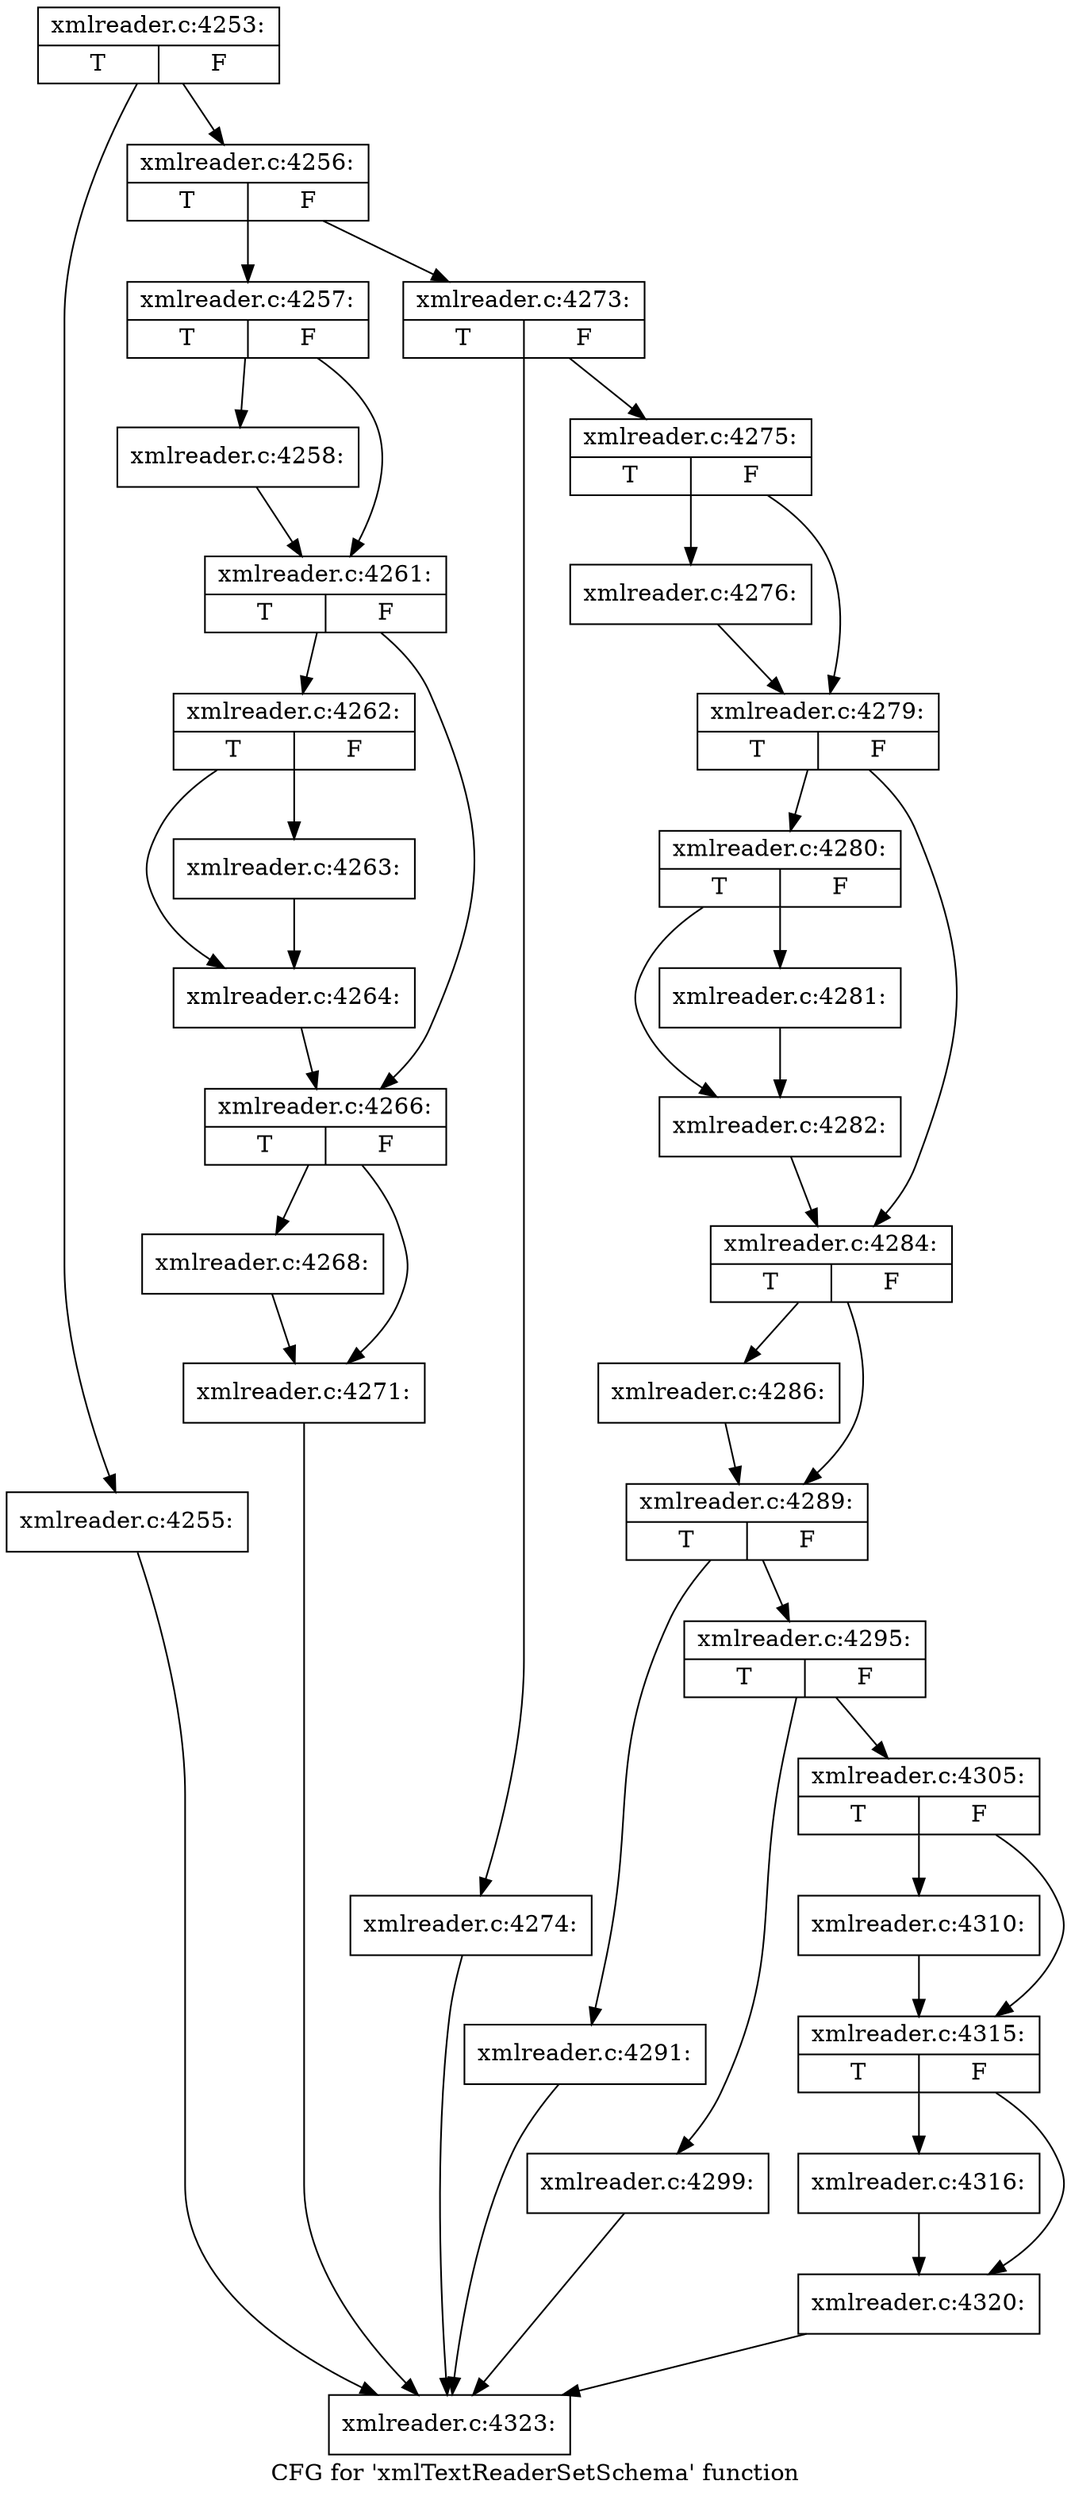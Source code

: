 digraph "CFG for 'xmlTextReaderSetSchema' function" {
	label="CFG for 'xmlTextReaderSetSchema' function";

	Node0x487c980 [shape=record,label="{xmlreader.c:4253:|{<s0>T|<s1>F}}"];
	Node0x487c980 -> Node0x48861c0;
	Node0x487c980 -> Node0x4886210;
	Node0x48861c0 [shape=record,label="{xmlreader.c:4255:}"];
	Node0x48861c0 -> Node0x48704e0;
	Node0x4886210 [shape=record,label="{xmlreader.c:4256:|{<s0>T|<s1>F}}"];
	Node0x4886210 -> Node0x48866d0;
	Node0x4886210 -> Node0x4886720;
	Node0x48866d0 [shape=record,label="{xmlreader.c:4257:|{<s0>T|<s1>F}}"];
	Node0x48866d0 -> Node0x4886ae0;
	Node0x48866d0 -> Node0x4886b30;
	Node0x4886ae0 [shape=record,label="{xmlreader.c:4258:}"];
	Node0x4886ae0 -> Node0x4886b30;
	Node0x4886b30 [shape=record,label="{xmlreader.c:4261:|{<s0>T|<s1>F}}"];
	Node0x4886b30 -> Node0x4887510;
	Node0x4886b30 -> Node0x4887560;
	Node0x4887510 [shape=record,label="{xmlreader.c:4262:|{<s0>T|<s1>F}}"];
	Node0x4887510 -> Node0x4887aa0;
	Node0x4887510 -> Node0x4887a50;
	Node0x4887a50 [shape=record,label="{xmlreader.c:4263:}"];
	Node0x4887a50 -> Node0x4887aa0;
	Node0x4887aa0 [shape=record,label="{xmlreader.c:4264:}"];
	Node0x4887aa0 -> Node0x4887560;
	Node0x4887560 [shape=record,label="{xmlreader.c:4266:|{<s0>T|<s1>F}}"];
	Node0x4887560 -> Node0x4888680;
	Node0x4887560 -> Node0x48886d0;
	Node0x4888680 [shape=record,label="{xmlreader.c:4268:}"];
	Node0x4888680 -> Node0x48886d0;
	Node0x48886d0 [shape=record,label="{xmlreader.c:4271:}"];
	Node0x48886d0 -> Node0x48704e0;
	Node0x4886720 [shape=record,label="{xmlreader.c:4273:|{<s0>T|<s1>F}}"];
	Node0x4886720 -> Node0x4889310;
	Node0x4886720 -> Node0x4889360;
	Node0x4889310 [shape=record,label="{xmlreader.c:4274:}"];
	Node0x4889310 -> Node0x48704e0;
	Node0x4889360 [shape=record,label="{xmlreader.c:4275:|{<s0>T|<s1>F}}"];
	Node0x4889360 -> Node0x4889950;
	Node0x4889360 -> Node0x48899a0;
	Node0x4889950 [shape=record,label="{xmlreader.c:4276:}"];
	Node0x4889950 -> Node0x48899a0;
	Node0x48899a0 [shape=record,label="{xmlreader.c:4279:|{<s0>T|<s1>F}}"];
	Node0x48899a0 -> Node0x488a3e0;
	Node0x48899a0 -> Node0x488a430;
	Node0x488a3e0 [shape=record,label="{xmlreader.c:4280:|{<s0>T|<s1>F}}"];
	Node0x488a3e0 -> Node0x488a970;
	Node0x488a3e0 -> Node0x488a920;
	Node0x488a920 [shape=record,label="{xmlreader.c:4281:}"];
	Node0x488a920 -> Node0x488a970;
	Node0x488a970 [shape=record,label="{xmlreader.c:4282:}"];
	Node0x488a970 -> Node0x488a430;
	Node0x488a430 [shape=record,label="{xmlreader.c:4284:|{<s0>T|<s1>F}}"];
	Node0x488a430 -> Node0x488b550;
	Node0x488a430 -> Node0x488b5a0;
	Node0x488b550 [shape=record,label="{xmlreader.c:4286:}"];
	Node0x488b550 -> Node0x488b5a0;
	Node0x488b5a0 [shape=record,label="{xmlreader.c:4289:|{<s0>T|<s1>F}}"];
	Node0x488b5a0 -> Node0x488c850;
	Node0x488b5a0 -> Node0x488cce0;
	Node0x488c850 [shape=record,label="{xmlreader.c:4291:}"];
	Node0x488c850 -> Node0x48704e0;
	Node0x488cce0 [shape=record,label="{xmlreader.c:4295:|{<s0>T|<s1>F}}"];
	Node0x488cce0 -> Node0x488d980;
	Node0x488cce0 -> Node0x488e2c0;
	Node0x488d980 [shape=record,label="{xmlreader.c:4299:}"];
	Node0x488d980 -> Node0x48704e0;
	Node0x488e2c0 [shape=record,label="{xmlreader.c:4305:|{<s0>T|<s1>F}}"];
	Node0x488e2c0 -> Node0x488f650;
	Node0x488e2c0 -> Node0x488f940;
	Node0x488f650 [shape=record,label="{xmlreader.c:4310:}"];
	Node0x488f650 -> Node0x488f940;
	Node0x488f940 [shape=record,label="{xmlreader.c:4315:|{<s0>T|<s1>F}}"];
	Node0x488f940 -> Node0x4891210;
	Node0x488f940 -> Node0x488c3f0;
	Node0x4891210 [shape=record,label="{xmlreader.c:4316:}"];
	Node0x4891210 -> Node0x488c3f0;
	Node0x488c3f0 [shape=record,label="{xmlreader.c:4320:}"];
	Node0x488c3f0 -> Node0x48704e0;
	Node0x48704e0 [shape=record,label="{xmlreader.c:4323:}"];
}
